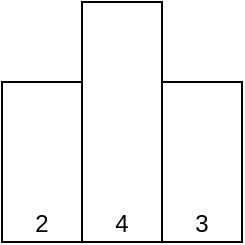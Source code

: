 <mxfile version="22.1.11" type="device">
  <diagram name="페이지-1" id="gfZU_FYnbHBELBhRZTQi">
    <mxGraphModel dx="1036" dy="629" grid="1" gridSize="10" guides="1" tooltips="1" connect="1" arrows="1" fold="1" page="1" pageScale="1" pageWidth="827" pageHeight="1169" math="0" shadow="0">
      <root>
        <mxCell id="0" />
        <mxCell id="1" parent="0" />
        <mxCell id="clbpy0nw_IkRFqMCx4xx-1" value="2" style="rounded=0;whiteSpace=wrap;html=1;verticalAlign=bottom;" vertex="1" parent="1">
          <mxGeometry x="40" y="280" width="40" height="80" as="geometry" />
        </mxCell>
        <mxCell id="clbpy0nw_IkRFqMCx4xx-2" value="4" style="rounded=0;whiteSpace=wrap;html=1;verticalAlign=bottom;" vertex="1" parent="1">
          <mxGeometry x="80" y="240" width="40" height="120" as="geometry" />
        </mxCell>
        <mxCell id="clbpy0nw_IkRFqMCx4xx-3" value="3" style="rounded=0;whiteSpace=wrap;html=1;verticalAlign=bottom;" vertex="1" parent="1">
          <mxGeometry x="120" y="280" width="40" height="80" as="geometry" />
        </mxCell>
      </root>
    </mxGraphModel>
  </diagram>
</mxfile>
